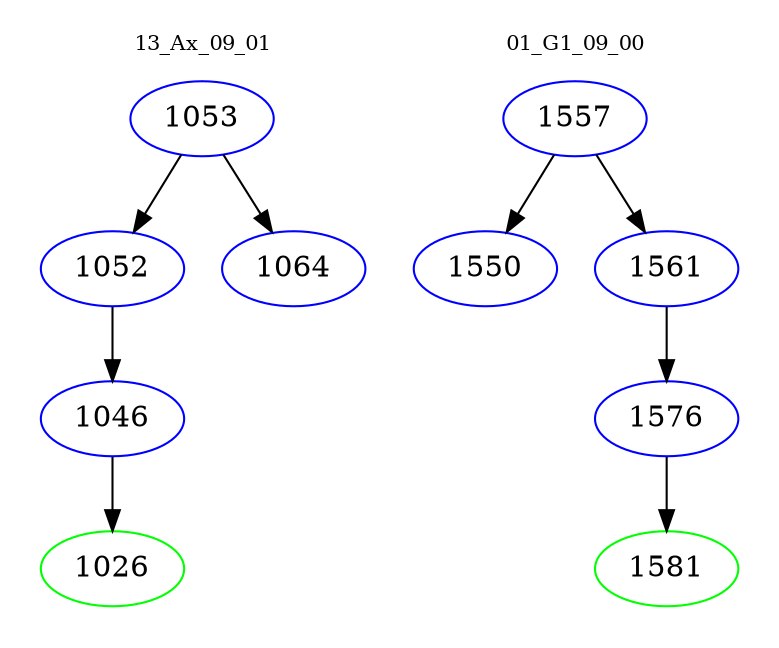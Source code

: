 digraph{
subgraph cluster_0 {
color = white
label = "13_Ax_09_01";
fontsize=10;
T0_1053 [label="1053", color="blue"]
T0_1053 -> T0_1052 [color="black"]
T0_1052 [label="1052", color="blue"]
T0_1052 -> T0_1046 [color="black"]
T0_1046 [label="1046", color="blue"]
T0_1046 -> T0_1026 [color="black"]
T0_1026 [label="1026", color="green"]
T0_1053 -> T0_1064 [color="black"]
T0_1064 [label="1064", color="blue"]
}
subgraph cluster_1 {
color = white
label = "01_G1_09_00";
fontsize=10;
T1_1557 [label="1557", color="blue"]
T1_1557 -> T1_1550 [color="black"]
T1_1550 [label="1550", color="blue"]
T1_1557 -> T1_1561 [color="black"]
T1_1561 [label="1561", color="blue"]
T1_1561 -> T1_1576 [color="black"]
T1_1576 [label="1576", color="blue"]
T1_1576 -> T1_1581 [color="black"]
T1_1581 [label="1581", color="green"]
}
}
